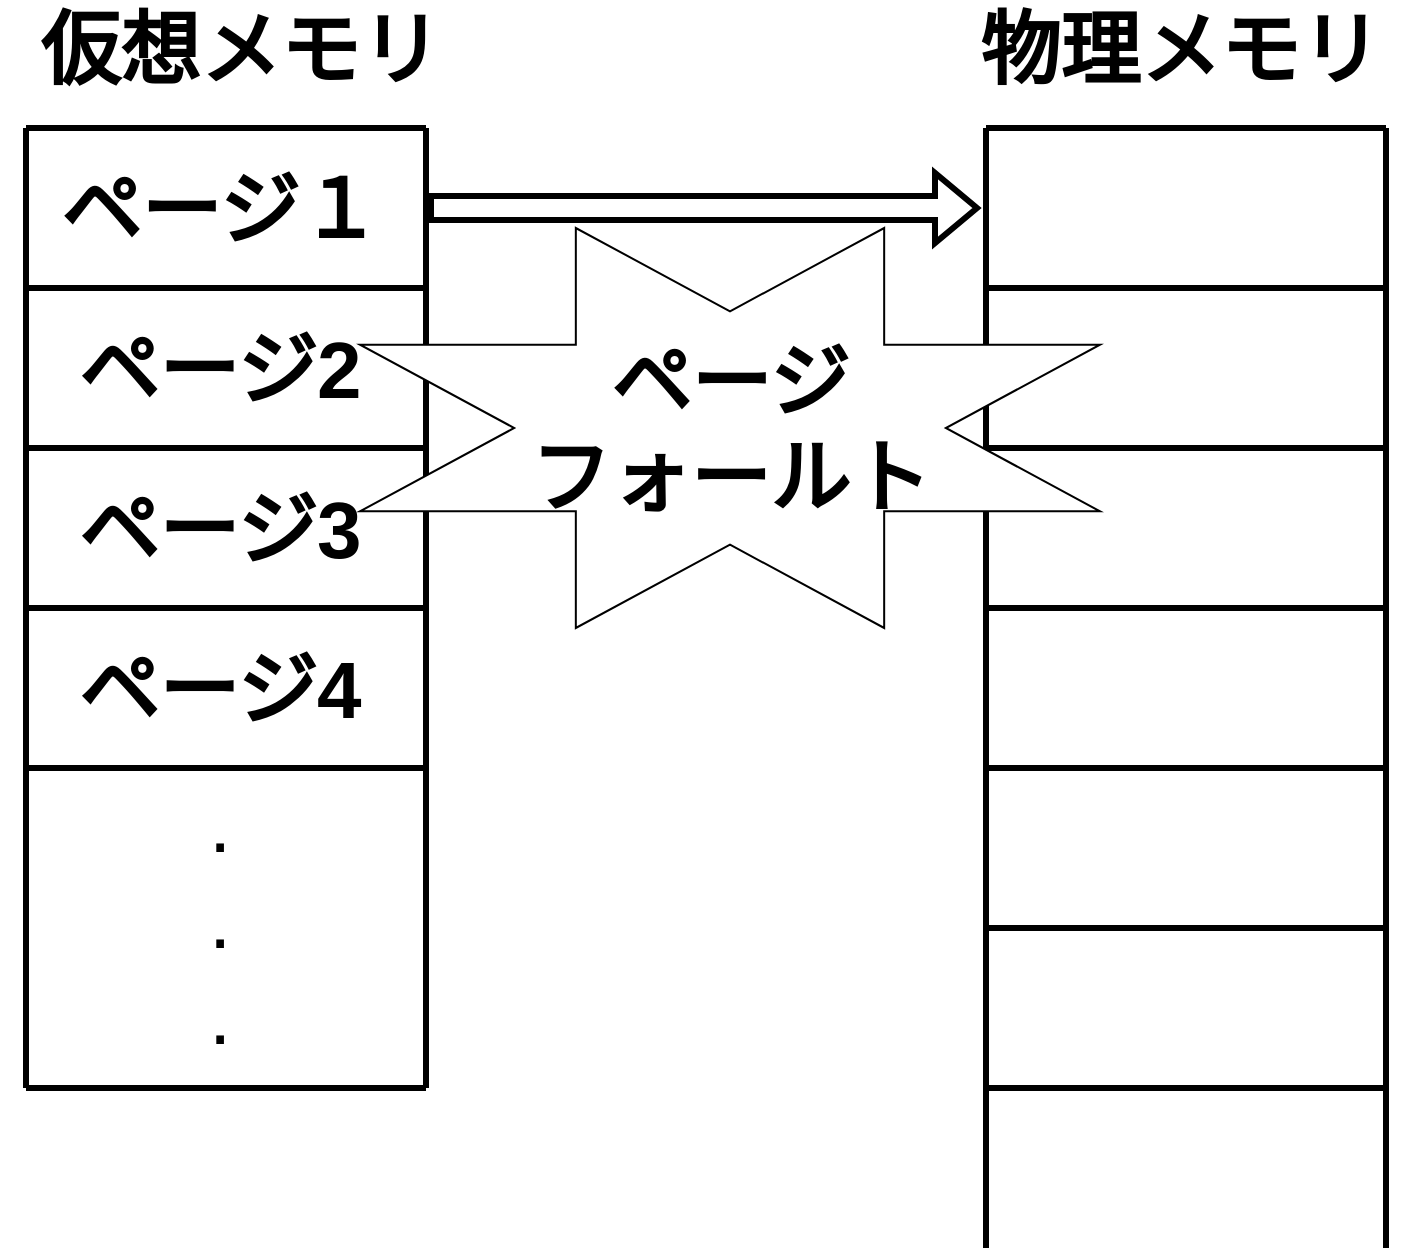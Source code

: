 <mxfile version="20.8.13" type="device"><diagram name="ページ1" id="o_WEYfN4Y1AQXurQdIAz"><mxGraphModel dx="1908" dy="1294" grid="1" gridSize="10" guides="1" tooltips="1" connect="1" arrows="1" fold="1" page="1" pageScale="1" pageWidth="827" pageHeight="1169" math="0" shadow="0"><root><mxCell id="0"/><mxCell id="1" parent="0"/><mxCell id="yF2RSlnXSScTh9uFAkIR-1" value="" style="endArrow=none;html=1;rounded=0;strokeWidth=3;" edge="1" parent="1"><mxGeometry width="50" height="50" relative="1" as="geometry"><mxPoint x="73" y="720" as="sourcePoint"/><mxPoint x="73" y="240" as="targetPoint"/></mxGeometry></mxCell><mxCell id="yF2RSlnXSScTh9uFAkIR-2" value="" style="endArrow=none;html=1;rounded=0;strokeWidth=3;" edge="1" parent="1"><mxGeometry width="50" height="50" relative="1" as="geometry"><mxPoint x="273" y="720" as="sourcePoint"/><mxPoint x="273" y="240" as="targetPoint"/></mxGeometry></mxCell><mxCell id="yF2RSlnXSScTh9uFAkIR-3" value="" style="endArrow=none;html=1;rounded=0;strokeWidth=3;" edge="1" parent="1"><mxGeometry width="50" height="50" relative="1" as="geometry"><mxPoint x="73" y="240" as="sourcePoint"/><mxPoint x="273" y="240" as="targetPoint"/></mxGeometry></mxCell><mxCell id="yF2RSlnXSScTh9uFAkIR-4" value="" style="endArrow=none;html=1;rounded=0;strokeWidth=3;" edge="1" parent="1"><mxGeometry width="50" height="50" relative="1" as="geometry"><mxPoint x="73" y="320" as="sourcePoint"/><mxPoint x="273" y="320" as="targetPoint"/></mxGeometry></mxCell><mxCell id="yF2RSlnXSScTh9uFAkIR-5" value="" style="endArrow=none;html=1;rounded=0;strokeWidth=3;" edge="1" parent="1"><mxGeometry width="50" height="50" relative="1" as="geometry"><mxPoint x="73" y="400" as="sourcePoint"/><mxPoint x="273" y="400" as="targetPoint"/></mxGeometry></mxCell><mxCell id="yF2RSlnXSScTh9uFAkIR-6" value="" style="endArrow=none;html=1;rounded=0;strokeWidth=3;" edge="1" parent="1"><mxGeometry width="50" height="50" relative="1" as="geometry"><mxPoint x="73" y="480" as="sourcePoint"/><mxPoint x="273" y="480" as="targetPoint"/></mxGeometry></mxCell><mxCell id="yF2RSlnXSScTh9uFAkIR-7" value="" style="endArrow=none;html=1;rounded=0;strokeWidth=3;" edge="1" parent="1"><mxGeometry width="50" height="50" relative="1" as="geometry"><mxPoint x="73" y="560" as="sourcePoint"/><mxPoint x="273" y="560" as="targetPoint"/></mxGeometry></mxCell><mxCell id="yF2RSlnXSScTh9uFAkIR-9" value="" style="endArrow=none;html=1;rounded=0;strokeWidth=3;" edge="1" parent="1"><mxGeometry width="50" height="50" relative="1" as="geometry"><mxPoint x="73" y="720" as="sourcePoint"/><mxPoint x="273" y="720" as="targetPoint"/></mxGeometry></mxCell><mxCell id="yF2RSlnXSScTh9uFAkIR-10" value="" style="endArrow=none;html=1;rounded=0;strokeWidth=3;" edge="1" parent="1"><mxGeometry width="50" height="50" relative="1" as="geometry"><mxPoint x="553" y="800" as="sourcePoint"/><mxPoint x="553" y="240" as="targetPoint"/></mxGeometry></mxCell><mxCell id="yF2RSlnXSScTh9uFAkIR-11" value="" style="endArrow=none;html=1;rounded=0;strokeWidth=3;" edge="1" parent="1"><mxGeometry width="50" height="50" relative="1" as="geometry"><mxPoint x="753" y="800" as="sourcePoint"/><mxPoint x="753" y="240" as="targetPoint"/></mxGeometry></mxCell><mxCell id="yF2RSlnXSScTh9uFAkIR-12" value="" style="endArrow=none;html=1;rounded=0;strokeWidth=3;" edge="1" parent="1"><mxGeometry width="50" height="50" relative="1" as="geometry"><mxPoint x="553" y="240" as="sourcePoint"/><mxPoint x="753" y="240" as="targetPoint"/></mxGeometry></mxCell><mxCell id="yF2RSlnXSScTh9uFAkIR-13" value="" style="endArrow=none;html=1;rounded=0;strokeWidth=3;" edge="1" parent="1"><mxGeometry width="50" height="50" relative="1" as="geometry"><mxPoint x="553" y="320" as="sourcePoint"/><mxPoint x="753" y="320" as="targetPoint"/></mxGeometry></mxCell><mxCell id="yF2RSlnXSScTh9uFAkIR-14" value="" style="endArrow=none;html=1;rounded=0;strokeWidth=3;" edge="1" parent="1"><mxGeometry width="50" height="50" relative="1" as="geometry"><mxPoint x="553" y="400" as="sourcePoint"/><mxPoint x="753" y="400" as="targetPoint"/></mxGeometry></mxCell><mxCell id="yF2RSlnXSScTh9uFAkIR-15" value="" style="endArrow=none;html=1;rounded=0;strokeWidth=3;" edge="1" parent="1"><mxGeometry width="50" height="50" relative="1" as="geometry"><mxPoint x="553" y="480" as="sourcePoint"/><mxPoint x="753" y="480" as="targetPoint"/></mxGeometry></mxCell><mxCell id="yF2RSlnXSScTh9uFAkIR-16" value="" style="endArrow=none;html=1;rounded=0;strokeWidth=3;" edge="1" parent="1"><mxGeometry width="50" height="50" relative="1" as="geometry"><mxPoint x="553" y="560" as="sourcePoint"/><mxPoint x="753" y="560" as="targetPoint"/></mxGeometry></mxCell><mxCell id="yF2RSlnXSScTh9uFAkIR-17" value="" style="endArrow=none;html=1;rounded=0;strokeWidth=3;" edge="1" parent="1"><mxGeometry width="50" height="50" relative="1" as="geometry"><mxPoint x="553" y="640" as="sourcePoint"/><mxPoint x="753" y="640" as="targetPoint"/></mxGeometry></mxCell><mxCell id="yF2RSlnXSScTh9uFAkIR-18" value="" style="endArrow=none;html=1;rounded=0;strokeWidth=3;" edge="1" parent="1"><mxGeometry width="50" height="50" relative="1" as="geometry"><mxPoint x="553" y="720" as="sourcePoint"/><mxPoint x="753" y="720" as="targetPoint"/></mxGeometry></mxCell><mxCell id="yF2RSlnXSScTh9uFAkIR-19" value="&lt;span style=&quot;font-size: 40px;&quot;&gt;&lt;b&gt;仮想メモリ&lt;/b&gt;&lt;/span&gt;" style="text;html=1;strokeColor=none;fillColor=none;align=center;verticalAlign=middle;whiteSpace=wrap;rounded=0;" vertex="1" parent="1"><mxGeometry x="60" y="180" width="240" height="40" as="geometry"/></mxCell><mxCell id="yF2RSlnXSScTh9uFAkIR-20" value="&lt;span style=&quot;font-size: 40px;&quot;&gt;&lt;b&gt;物理メモリ&lt;/b&gt;&lt;/span&gt;" style="text;html=1;strokeColor=none;fillColor=none;align=center;verticalAlign=middle;whiteSpace=wrap;rounded=0;" vertex="1" parent="1"><mxGeometry x="530" y="180" width="240" height="40" as="geometry"/></mxCell><mxCell id="yF2RSlnXSScTh9uFAkIR-21" value="" style="shape=flexArrow;endArrow=classic;html=1;rounded=0;strokeWidth=3;fontSize=40;" edge="1" parent="1"><mxGeometry width="50" height="50" relative="1" as="geometry"><mxPoint x="274" y="280" as="sourcePoint"/><mxPoint x="550" y="280" as="targetPoint"/></mxGeometry></mxCell><mxCell id="yF2RSlnXSScTh9uFAkIR-22" value="" style="verticalLabelPosition=bottom;verticalAlign=top;html=1;shape=mxgraph.basic.8_point_star;fontSize=40;" vertex="1" parent="1"><mxGeometry x="240" y="290" width="370" height="200" as="geometry"/></mxCell><mxCell id="yF2RSlnXSScTh9uFAkIR-24" value="&lt;b&gt;ページ&lt;br&gt;フォールト&lt;/b&gt;" style="text;html=1;strokeColor=none;fillColor=none;align=center;verticalAlign=middle;whiteSpace=wrap;rounded=0;fontSize=40;" vertex="1" parent="1"><mxGeometry x="315" y="360" width="220" height="60" as="geometry"/></mxCell><mxCell id="yF2RSlnXSScTh9uFAkIR-25" value="&lt;b&gt;ページ１&lt;/b&gt;" style="text;html=1;strokeColor=none;fillColor=none;align=center;verticalAlign=middle;whiteSpace=wrap;rounded=0;fontSize=40;" vertex="1" parent="1"><mxGeometry x="70" y="240" width="200" height="80" as="geometry"/></mxCell><mxCell id="yF2RSlnXSScTh9uFAkIR-26" value="&lt;b&gt;ページ2&lt;/b&gt;" style="text;html=1;strokeColor=none;fillColor=none;align=center;verticalAlign=middle;whiteSpace=wrap;rounded=0;fontSize=40;" vertex="1" parent="1"><mxGeometry x="70" y="320" width="200" height="80" as="geometry"/></mxCell><mxCell id="yF2RSlnXSScTh9uFAkIR-27" value="&lt;b&gt;ページ3&lt;/b&gt;" style="text;html=1;strokeColor=none;fillColor=none;align=center;verticalAlign=middle;whiteSpace=wrap;rounded=0;fontSize=40;" vertex="1" parent="1"><mxGeometry x="70" y="400" width="200" height="80" as="geometry"/></mxCell><mxCell id="yF2RSlnXSScTh9uFAkIR-28" value="&lt;b&gt;ページ4&lt;/b&gt;" style="text;html=1;strokeColor=none;fillColor=none;align=center;verticalAlign=middle;whiteSpace=wrap;rounded=0;fontSize=40;" vertex="1" parent="1"><mxGeometry x="70" y="480" width="200" height="80" as="geometry"/></mxCell><mxCell id="yF2RSlnXSScTh9uFAkIR-30" value=".&lt;br&gt;.&lt;br&gt;." style="text;html=1;strokeColor=none;fillColor=none;align=center;verticalAlign=middle;whiteSpace=wrap;rounded=0;fontSize=40;" vertex="1" parent="1"><mxGeometry x="140" y="620" width="60" height="30" as="geometry"/></mxCell></root></mxGraphModel></diagram></mxfile>